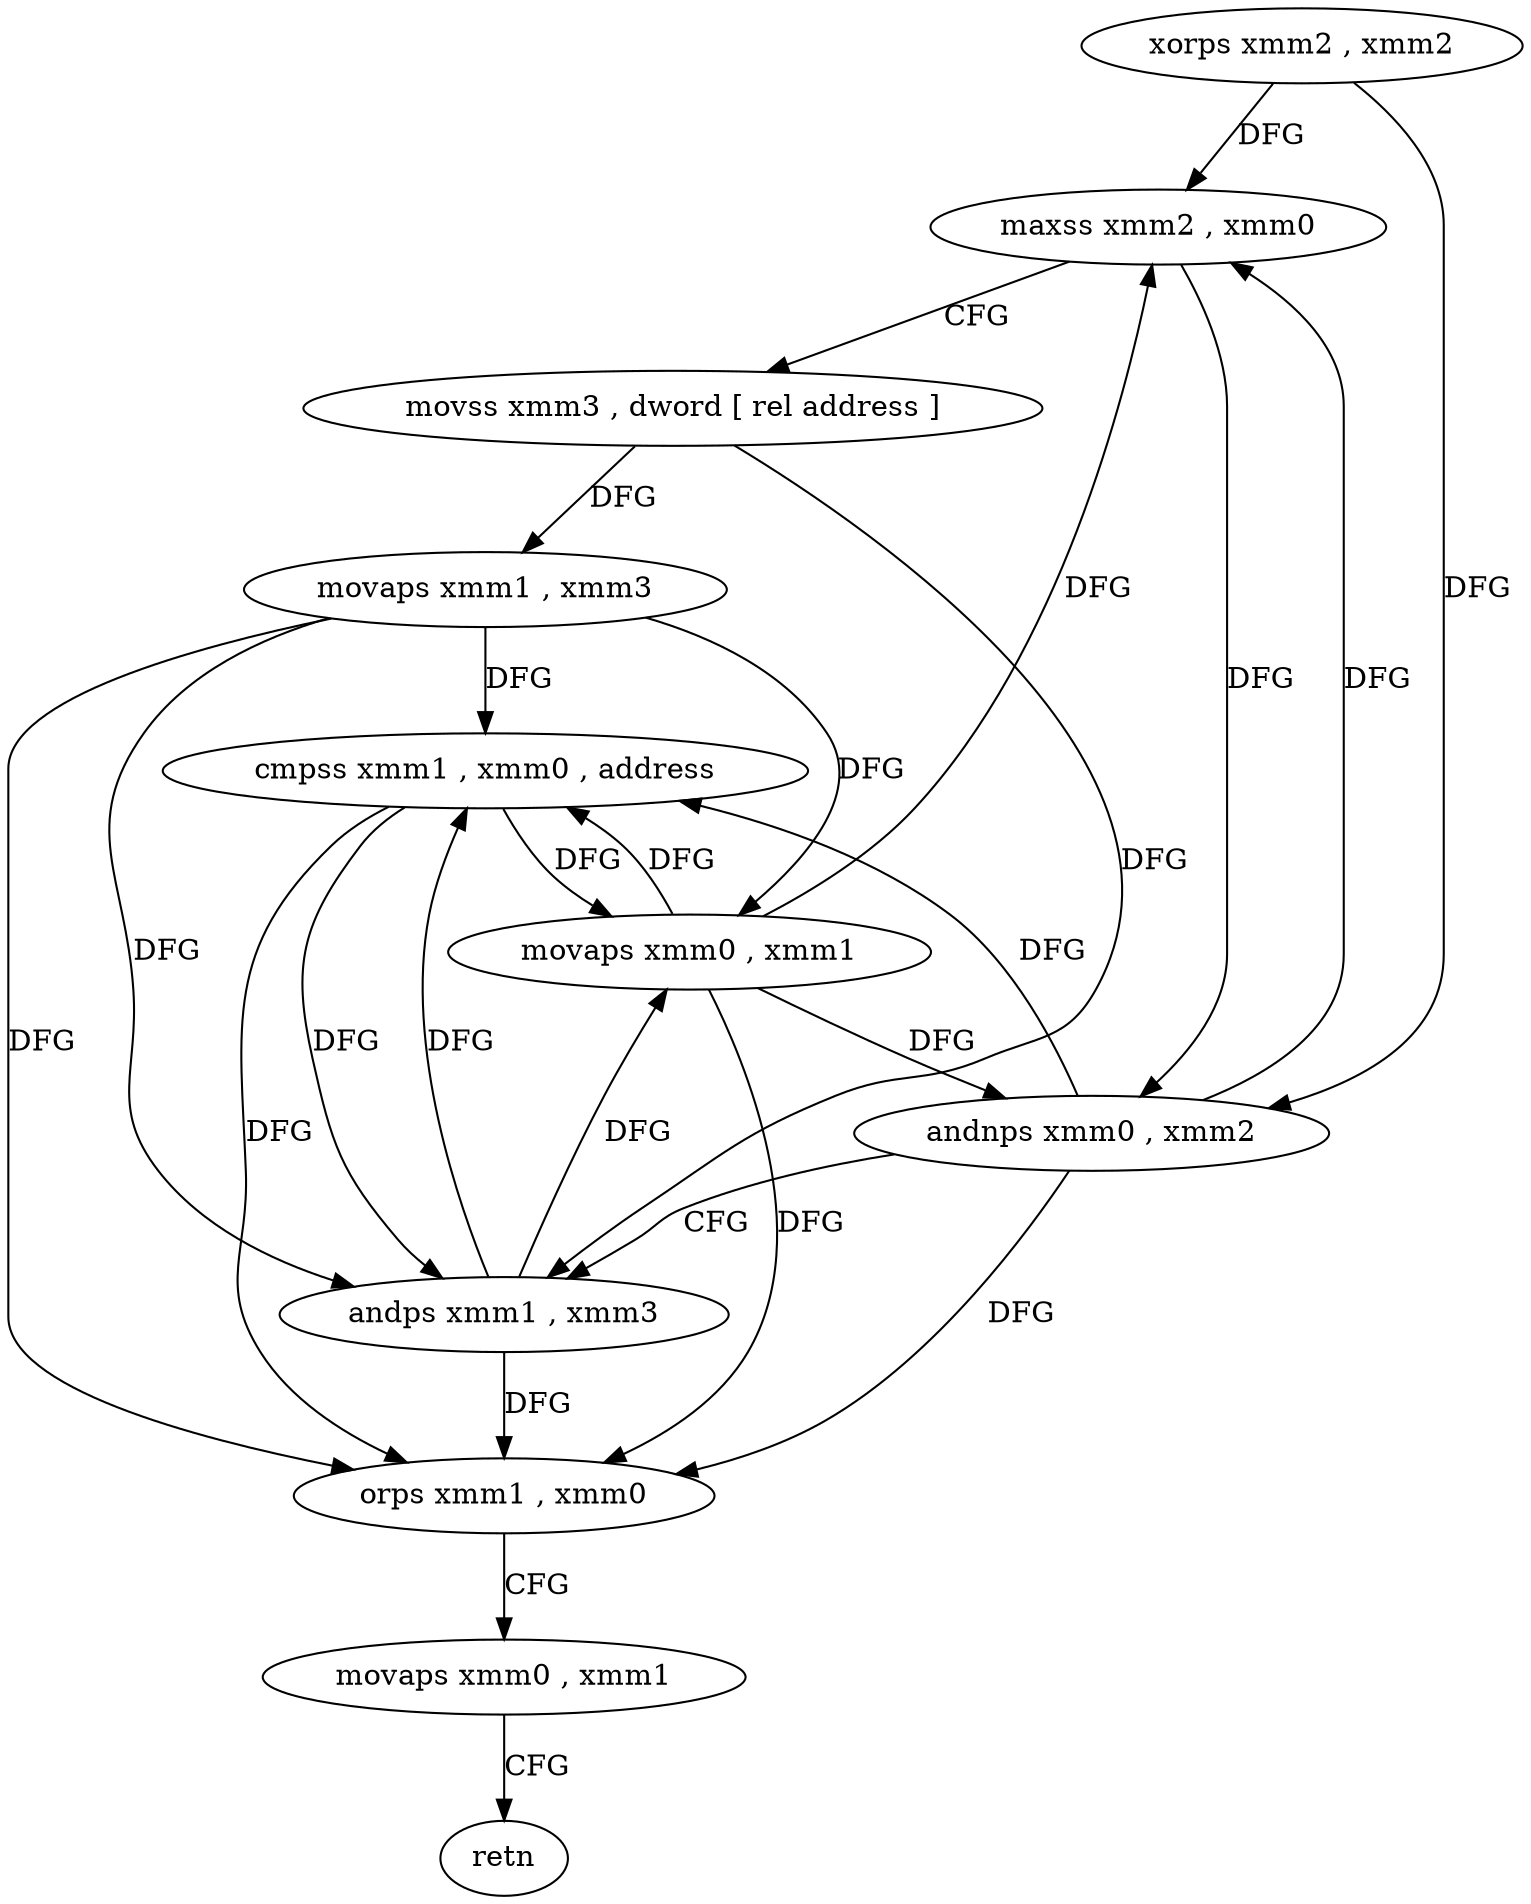 digraph "func" {
"4219488" [label = "xorps xmm2 , xmm2" ]
"4219491" [label = "maxss xmm2 , xmm0" ]
"4219495" [label = "movss xmm3 , dword [ rel address ]" ]
"4219503" [label = "movaps xmm1 , xmm3" ]
"4219506" [label = "cmpss xmm1 , xmm0 , address" ]
"4219511" [label = "movaps xmm0 , xmm1" ]
"4219514" [label = "andnps xmm0 , xmm2" ]
"4219517" [label = "andps xmm1 , xmm3" ]
"4219520" [label = "orps xmm1 , xmm0" ]
"4219523" [label = "movaps xmm0 , xmm1" ]
"4219526" [label = "retn" ]
"4219488" -> "4219491" [ label = "DFG" ]
"4219488" -> "4219514" [ label = "DFG" ]
"4219491" -> "4219495" [ label = "CFG" ]
"4219491" -> "4219514" [ label = "DFG" ]
"4219495" -> "4219503" [ label = "DFG" ]
"4219495" -> "4219517" [ label = "DFG" ]
"4219503" -> "4219506" [ label = "DFG" ]
"4219503" -> "4219511" [ label = "DFG" ]
"4219503" -> "4219517" [ label = "DFG" ]
"4219503" -> "4219520" [ label = "DFG" ]
"4219506" -> "4219511" [ label = "DFG" ]
"4219506" -> "4219517" [ label = "DFG" ]
"4219506" -> "4219520" [ label = "DFG" ]
"4219511" -> "4219514" [ label = "DFG" ]
"4219511" -> "4219491" [ label = "DFG" ]
"4219511" -> "4219506" [ label = "DFG" ]
"4219511" -> "4219520" [ label = "DFG" ]
"4219514" -> "4219517" [ label = "CFG" ]
"4219514" -> "4219491" [ label = "DFG" ]
"4219514" -> "4219506" [ label = "DFG" ]
"4219514" -> "4219520" [ label = "DFG" ]
"4219517" -> "4219520" [ label = "DFG" ]
"4219517" -> "4219511" [ label = "DFG" ]
"4219517" -> "4219506" [ label = "DFG" ]
"4219520" -> "4219523" [ label = "CFG" ]
"4219523" -> "4219526" [ label = "CFG" ]
}

